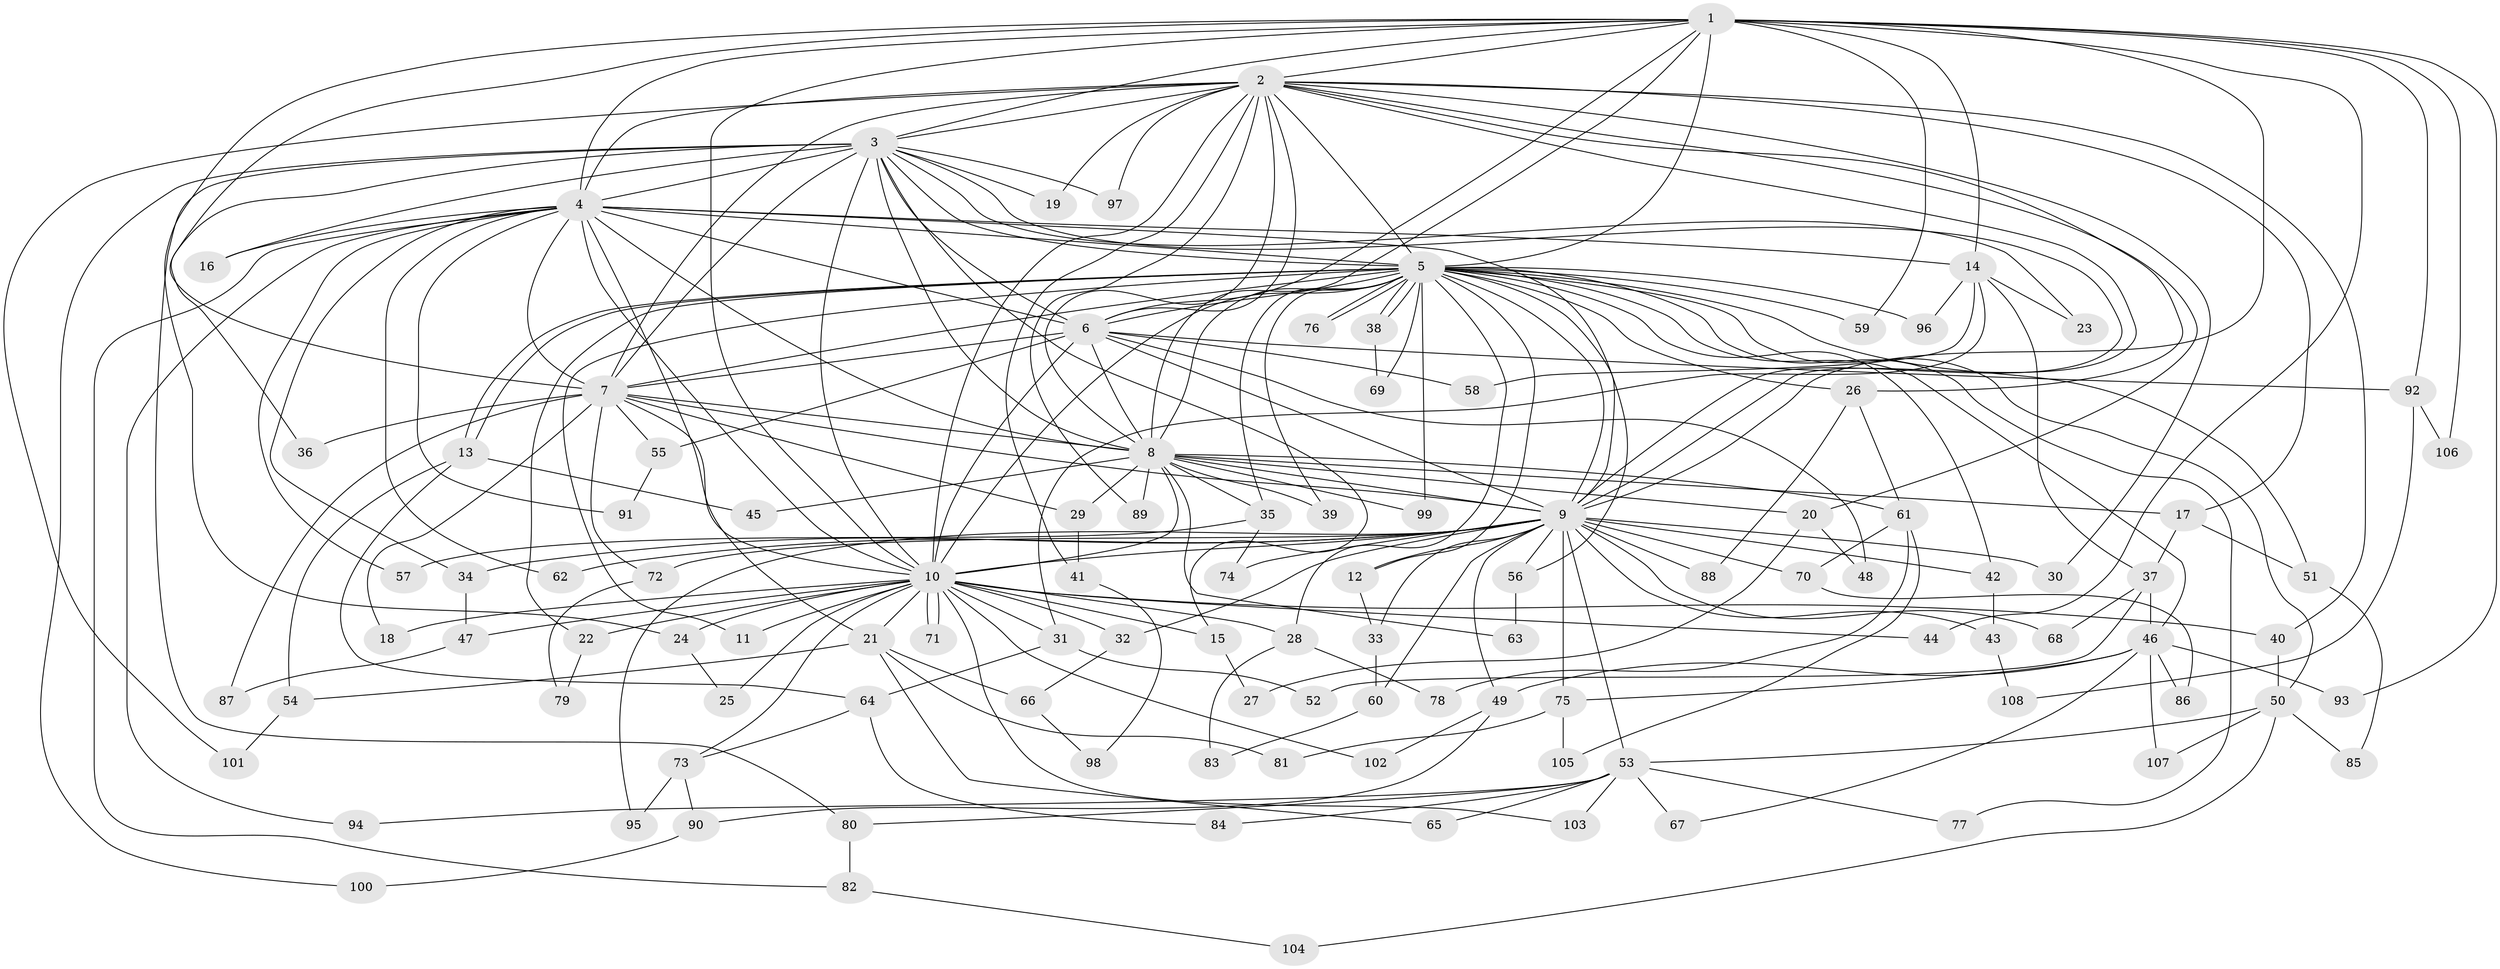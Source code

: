 // Generated by graph-tools (version 1.1) at 2025/49/03/09/25 03:49:44]
// undirected, 108 vertices, 241 edges
graph export_dot {
graph [start="1"]
  node [color=gray90,style=filled];
  1;
  2;
  3;
  4;
  5;
  6;
  7;
  8;
  9;
  10;
  11;
  12;
  13;
  14;
  15;
  16;
  17;
  18;
  19;
  20;
  21;
  22;
  23;
  24;
  25;
  26;
  27;
  28;
  29;
  30;
  31;
  32;
  33;
  34;
  35;
  36;
  37;
  38;
  39;
  40;
  41;
  42;
  43;
  44;
  45;
  46;
  47;
  48;
  49;
  50;
  51;
  52;
  53;
  54;
  55;
  56;
  57;
  58;
  59;
  60;
  61;
  62;
  63;
  64;
  65;
  66;
  67;
  68;
  69;
  70;
  71;
  72;
  73;
  74;
  75;
  76;
  77;
  78;
  79;
  80;
  81;
  82;
  83;
  84;
  85;
  86;
  87;
  88;
  89;
  90;
  91;
  92;
  93;
  94;
  95;
  96;
  97;
  98;
  99;
  100;
  101;
  102;
  103;
  104;
  105;
  106;
  107;
  108;
  1 -- 2;
  1 -- 3;
  1 -- 4;
  1 -- 5;
  1 -- 6;
  1 -- 7;
  1 -- 8;
  1 -- 9;
  1 -- 10;
  1 -- 14;
  1 -- 24;
  1 -- 44;
  1 -- 59;
  1 -- 92;
  1 -- 93;
  1 -- 106;
  2 -- 3;
  2 -- 4;
  2 -- 5;
  2 -- 6;
  2 -- 7;
  2 -- 8;
  2 -- 9;
  2 -- 10;
  2 -- 17;
  2 -- 19;
  2 -- 20;
  2 -- 26;
  2 -- 30;
  2 -- 40;
  2 -- 41;
  2 -- 89;
  2 -- 97;
  2 -- 101;
  3 -- 4;
  3 -- 5;
  3 -- 6;
  3 -- 7;
  3 -- 8;
  3 -- 9;
  3 -- 10;
  3 -- 15;
  3 -- 16;
  3 -- 19;
  3 -- 23;
  3 -- 36;
  3 -- 80;
  3 -- 97;
  3 -- 100;
  4 -- 5;
  4 -- 6;
  4 -- 7;
  4 -- 8;
  4 -- 9;
  4 -- 10;
  4 -- 14;
  4 -- 16;
  4 -- 21;
  4 -- 34;
  4 -- 57;
  4 -- 62;
  4 -- 82;
  4 -- 91;
  4 -- 94;
  5 -- 6;
  5 -- 7;
  5 -- 8;
  5 -- 9;
  5 -- 10;
  5 -- 11;
  5 -- 12;
  5 -- 13;
  5 -- 13;
  5 -- 22;
  5 -- 26;
  5 -- 28;
  5 -- 35;
  5 -- 38;
  5 -- 38;
  5 -- 39;
  5 -- 42;
  5 -- 46;
  5 -- 50;
  5 -- 51;
  5 -- 56;
  5 -- 59;
  5 -- 69;
  5 -- 76;
  5 -- 76;
  5 -- 77;
  5 -- 96;
  5 -- 99;
  6 -- 7;
  6 -- 8;
  6 -- 9;
  6 -- 10;
  6 -- 48;
  6 -- 55;
  6 -- 58;
  6 -- 92;
  7 -- 8;
  7 -- 9;
  7 -- 10;
  7 -- 18;
  7 -- 29;
  7 -- 36;
  7 -- 55;
  7 -- 72;
  7 -- 87;
  8 -- 9;
  8 -- 10;
  8 -- 17;
  8 -- 20;
  8 -- 29;
  8 -- 35;
  8 -- 39;
  8 -- 45;
  8 -- 61;
  8 -- 63;
  8 -- 89;
  8 -- 99;
  9 -- 10;
  9 -- 12;
  9 -- 30;
  9 -- 32;
  9 -- 33;
  9 -- 34;
  9 -- 42;
  9 -- 43;
  9 -- 49;
  9 -- 53;
  9 -- 56;
  9 -- 60;
  9 -- 62;
  9 -- 68;
  9 -- 70;
  9 -- 72;
  9 -- 74;
  9 -- 75;
  9 -- 88;
  9 -- 95;
  10 -- 11;
  10 -- 15;
  10 -- 18;
  10 -- 21;
  10 -- 22;
  10 -- 24;
  10 -- 25;
  10 -- 28;
  10 -- 31;
  10 -- 32;
  10 -- 40;
  10 -- 44;
  10 -- 47;
  10 -- 71;
  10 -- 71;
  10 -- 73;
  10 -- 102;
  10 -- 103;
  12 -- 33;
  13 -- 45;
  13 -- 54;
  13 -- 64;
  14 -- 23;
  14 -- 31;
  14 -- 37;
  14 -- 58;
  14 -- 96;
  15 -- 27;
  17 -- 37;
  17 -- 51;
  20 -- 27;
  20 -- 48;
  21 -- 54;
  21 -- 65;
  21 -- 66;
  21 -- 81;
  22 -- 79;
  24 -- 25;
  26 -- 61;
  26 -- 88;
  28 -- 78;
  28 -- 83;
  29 -- 41;
  31 -- 52;
  31 -- 64;
  32 -- 66;
  33 -- 60;
  34 -- 47;
  35 -- 57;
  35 -- 74;
  37 -- 46;
  37 -- 52;
  37 -- 68;
  38 -- 69;
  40 -- 50;
  41 -- 98;
  42 -- 43;
  43 -- 108;
  46 -- 49;
  46 -- 67;
  46 -- 75;
  46 -- 86;
  46 -- 93;
  46 -- 107;
  47 -- 87;
  49 -- 90;
  49 -- 102;
  50 -- 53;
  50 -- 85;
  50 -- 104;
  50 -- 107;
  51 -- 85;
  53 -- 65;
  53 -- 67;
  53 -- 77;
  53 -- 80;
  53 -- 84;
  53 -- 94;
  53 -- 103;
  54 -- 101;
  55 -- 91;
  56 -- 63;
  60 -- 83;
  61 -- 70;
  61 -- 78;
  61 -- 105;
  64 -- 73;
  64 -- 84;
  66 -- 98;
  70 -- 86;
  72 -- 79;
  73 -- 90;
  73 -- 95;
  75 -- 81;
  75 -- 105;
  80 -- 82;
  82 -- 104;
  90 -- 100;
  92 -- 106;
  92 -- 108;
}
